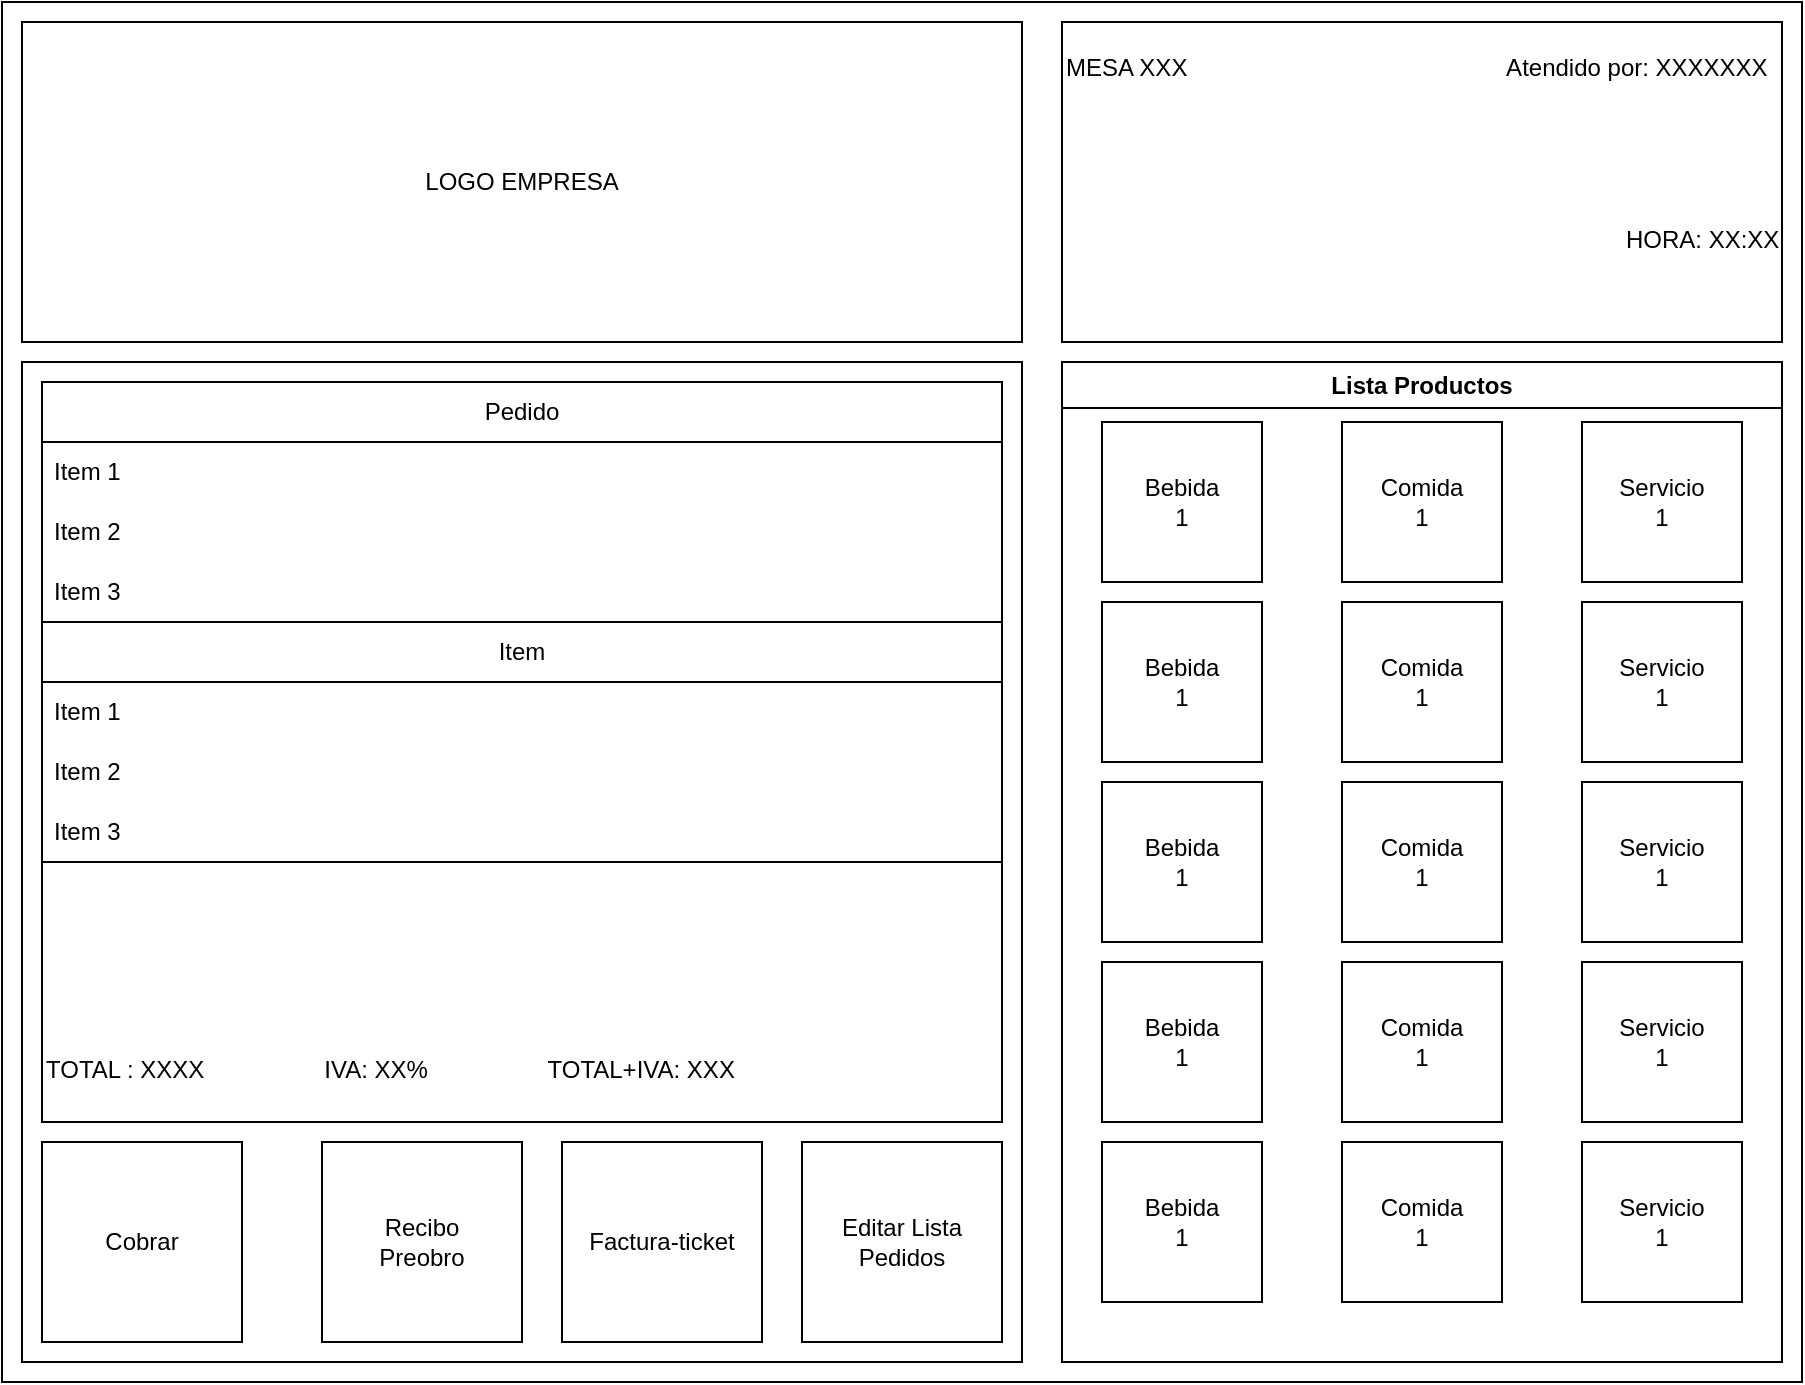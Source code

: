 <mxfile version="25.0.0">
  <diagram name="Página-1" id="6tgcw6o7fmHUCa92gxW-">
    <mxGraphModel dx="1434" dy="746" grid="1" gridSize="10" guides="1" tooltips="1" connect="1" arrows="1" fold="1" page="1" pageScale="1" pageWidth="827" pageHeight="1169" math="0" shadow="0">
      <root>
        <mxCell id="0" />
        <mxCell id="1" parent="0" />
        <mxCell id="gXYHgQvByhNv6nCS-I8w-2" value="" style="rounded=0;whiteSpace=wrap;html=1;" vertex="1" parent="1">
          <mxGeometry x="10" y="30" width="900" height="690" as="geometry" />
        </mxCell>
        <mxCell id="gXYHgQvByhNv6nCS-I8w-7" value="" style="whiteSpace=wrap;html=1;aspect=fixed;" vertex="1" parent="1">
          <mxGeometry x="20" y="210" width="500" height="500" as="geometry" />
        </mxCell>
        <mxCell id="gXYHgQvByhNv6nCS-I8w-47" value="&lt;div&gt;&lt;br&gt;&lt;/div&gt;&lt;div&gt;&lt;br&gt;&lt;/div&gt;&lt;div&gt;&lt;br&gt;&lt;/div&gt;&lt;div&gt;&lt;br&gt;&lt;/div&gt;&lt;div&gt;&lt;br&gt;&lt;/div&gt;&lt;div&gt;&lt;br&gt;&lt;/div&gt;&lt;div&gt;&lt;br&gt;&lt;/div&gt;&lt;div&gt;&lt;br&gt;&lt;/div&gt;&lt;div&gt;&lt;br&gt;&lt;/div&gt;&lt;div&gt;&lt;br&gt;&lt;/div&gt;&lt;div&gt;&lt;br&gt;&lt;/div&gt;&lt;div&gt;&lt;br&gt;&lt;/div&gt;&lt;div&gt;&lt;br&gt;&lt;/div&gt;&lt;div&gt;&lt;br&gt;&lt;/div&gt;&lt;div&gt;&lt;br&gt;&lt;/div&gt;&lt;div&gt;&lt;br&gt;&lt;/div&gt;&lt;div&gt;&lt;br&gt;&lt;/div&gt;&lt;div&gt;&lt;br&gt;&lt;/div&gt;&lt;div&gt;&lt;br&gt;&lt;/div&gt;&lt;div&gt;&lt;br&gt;&lt;/div&gt;&lt;div&gt;&lt;br&gt;&lt;/div&gt;&lt;div&gt;&lt;br&gt;&lt;/div&gt;TOTAL : XXXX&amp;nbsp; &amp;nbsp; &amp;nbsp; &amp;nbsp; &amp;nbsp; &amp;nbsp; &amp;nbsp; &amp;nbsp; &amp;nbsp; IVA: XX%&amp;nbsp; &amp;nbsp; &amp;nbsp; &amp;nbsp; &amp;nbsp; &amp;nbsp; &amp;nbsp; &amp;nbsp; &amp;nbsp; TOTAL+IVA: XXX&amp;nbsp; &amp;nbsp; &amp;nbsp; &amp;nbsp; &amp;nbsp; &amp;nbsp; &amp;nbsp;&amp;nbsp;" style="rounded=0;whiteSpace=wrap;html=1;align=left;" vertex="1" parent="1">
          <mxGeometry x="30" y="220" width="480" height="370" as="geometry" />
        </mxCell>
        <mxCell id="gXYHgQvByhNv6nCS-I8w-8" value="Pedido" style="swimlane;fontStyle=0;childLayout=stackLayout;horizontal=1;startSize=30;horizontalStack=0;resizeParent=1;resizeParentMax=0;resizeLast=0;collapsible=1;marginBottom=0;whiteSpace=wrap;html=1;" vertex="1" parent="1">
          <mxGeometry x="30" y="220" width="480" height="120" as="geometry">
            <mxRectangle x="20" y="50" width="60" height="30" as="alternateBounds" />
          </mxGeometry>
        </mxCell>
        <mxCell id="gXYHgQvByhNv6nCS-I8w-9" value="Item 1" style="text;strokeColor=none;fillColor=none;align=left;verticalAlign=middle;spacingLeft=4;spacingRight=4;overflow=hidden;points=[[0,0.5],[1,0.5]];portConstraint=eastwest;rotatable=0;whiteSpace=wrap;html=1;" vertex="1" parent="gXYHgQvByhNv6nCS-I8w-8">
          <mxGeometry y="30" width="480" height="30" as="geometry" />
        </mxCell>
        <mxCell id="gXYHgQvByhNv6nCS-I8w-10" value="Item 2" style="text;strokeColor=none;fillColor=none;align=left;verticalAlign=middle;spacingLeft=4;spacingRight=4;overflow=hidden;points=[[0,0.5],[1,0.5]];portConstraint=eastwest;rotatable=0;whiteSpace=wrap;html=1;" vertex="1" parent="gXYHgQvByhNv6nCS-I8w-8">
          <mxGeometry y="60" width="480" height="30" as="geometry" />
        </mxCell>
        <mxCell id="gXYHgQvByhNv6nCS-I8w-11" value="Item 3" style="text;strokeColor=none;fillColor=none;align=left;verticalAlign=middle;spacingLeft=4;spacingRight=4;overflow=hidden;points=[[0,0.5],[1,0.5]];portConstraint=eastwest;rotatable=0;whiteSpace=wrap;html=1;" vertex="1" parent="gXYHgQvByhNv6nCS-I8w-8">
          <mxGeometry y="90" width="480" height="30" as="geometry" />
        </mxCell>
        <mxCell id="gXYHgQvByhNv6nCS-I8w-12" value="Item" style="swimlane;fontStyle=0;childLayout=stackLayout;horizontal=1;startSize=30;horizontalStack=0;resizeParent=1;resizeParentMax=0;resizeLast=0;collapsible=1;marginBottom=0;whiteSpace=wrap;html=1;" vertex="1" parent="1">
          <mxGeometry x="30" y="340" width="480" height="120" as="geometry">
            <mxRectangle x="20" y="180" width="60" height="30" as="alternateBounds" />
          </mxGeometry>
        </mxCell>
        <mxCell id="gXYHgQvByhNv6nCS-I8w-13" value="Item 1" style="text;strokeColor=none;fillColor=none;align=left;verticalAlign=middle;spacingLeft=4;spacingRight=4;overflow=hidden;points=[[0,0.5],[1,0.5]];portConstraint=eastwest;rotatable=0;whiteSpace=wrap;html=1;" vertex="1" parent="gXYHgQvByhNv6nCS-I8w-12">
          <mxGeometry y="30" width="480" height="30" as="geometry" />
        </mxCell>
        <mxCell id="gXYHgQvByhNv6nCS-I8w-14" value="Item 2" style="text;strokeColor=none;fillColor=none;align=left;verticalAlign=middle;spacingLeft=4;spacingRight=4;overflow=hidden;points=[[0,0.5],[1,0.5]];portConstraint=eastwest;rotatable=0;whiteSpace=wrap;html=1;" vertex="1" parent="gXYHgQvByhNv6nCS-I8w-12">
          <mxGeometry y="60" width="480" height="30" as="geometry" />
        </mxCell>
        <mxCell id="gXYHgQvByhNv6nCS-I8w-15" value="Item 3" style="text;strokeColor=none;fillColor=none;align=left;verticalAlign=middle;spacingLeft=4;spacingRight=4;overflow=hidden;points=[[0,0.5],[1,0.5]];portConstraint=eastwest;rotatable=0;whiteSpace=wrap;html=1;" vertex="1" parent="gXYHgQvByhNv6nCS-I8w-12">
          <mxGeometry y="90" width="480" height="30" as="geometry" />
        </mxCell>
        <mxCell id="gXYHgQvByhNv6nCS-I8w-16" value="Cobrar" style="whiteSpace=wrap;html=1;aspect=fixed;" vertex="1" parent="1">
          <mxGeometry x="30" y="600" width="100" height="100" as="geometry" />
        </mxCell>
        <mxCell id="gXYHgQvByhNv6nCS-I8w-17" value="Factura-ticket" style="whiteSpace=wrap;html=1;aspect=fixed;" vertex="1" parent="1">
          <mxGeometry x="290" y="600" width="100" height="100" as="geometry" />
        </mxCell>
        <mxCell id="gXYHgQvByhNv6nCS-I8w-18" value="Recibo&lt;div&gt;Preobro&lt;/div&gt;" style="whiteSpace=wrap;html=1;aspect=fixed;" vertex="1" parent="1">
          <mxGeometry x="170" y="600" width="100" height="100" as="geometry" />
        </mxCell>
        <mxCell id="gXYHgQvByhNv6nCS-I8w-19" value="Editar Lista Pedidos" style="whiteSpace=wrap;html=1;aspect=fixed;" vertex="1" parent="1">
          <mxGeometry x="410" y="600" width="100" height="100" as="geometry" />
        </mxCell>
        <mxCell id="gXYHgQvByhNv6nCS-I8w-26" style="edgeStyle=orthogonalEdgeStyle;rounded=0;orthogonalLoop=1;jettySize=auto;html=1;exitX=0.5;exitY=1;exitDx=0;exitDy=0;" edge="1" parent="1" source="gXYHgQvByhNv6nCS-I8w-7" target="gXYHgQvByhNv6nCS-I8w-7">
          <mxGeometry relative="1" as="geometry" />
        </mxCell>
        <mxCell id="gXYHgQvByhNv6nCS-I8w-27" value="Lista Productos" style="swimlane;whiteSpace=wrap;html=1;" vertex="1" parent="1">
          <mxGeometry x="540" y="210" width="360" height="500" as="geometry" />
        </mxCell>
        <mxCell id="gXYHgQvByhNv6nCS-I8w-28" value="Bebida&lt;div&gt;1&lt;/div&gt;" style="whiteSpace=wrap;html=1;aspect=fixed;" vertex="1" parent="gXYHgQvByhNv6nCS-I8w-27">
          <mxGeometry x="20" y="30" width="80" height="80" as="geometry" />
        </mxCell>
        <mxCell id="gXYHgQvByhNv6nCS-I8w-30" value="Bebida&lt;div&gt;1&lt;/div&gt;" style="whiteSpace=wrap;html=1;aspect=fixed;" vertex="1" parent="gXYHgQvByhNv6nCS-I8w-27">
          <mxGeometry x="20" y="300" width="80" height="80" as="geometry" />
        </mxCell>
        <mxCell id="gXYHgQvByhNv6nCS-I8w-29" value="Bebida&lt;div&gt;1&lt;/div&gt;" style="whiteSpace=wrap;html=1;aspect=fixed;" vertex="1" parent="gXYHgQvByhNv6nCS-I8w-27">
          <mxGeometry x="20" y="210" width="80" height="80" as="geometry" />
        </mxCell>
        <mxCell id="gXYHgQvByhNv6nCS-I8w-36" value="Comida&lt;div&gt;1&lt;/div&gt;" style="whiteSpace=wrap;html=1;aspect=fixed;" vertex="1" parent="gXYHgQvByhNv6nCS-I8w-27">
          <mxGeometry x="140" y="390" width="80" height="80" as="geometry" />
        </mxCell>
        <mxCell id="gXYHgQvByhNv6nCS-I8w-33" value="Comida&lt;div&gt;1&lt;/div&gt;" style="whiteSpace=wrap;html=1;aspect=fixed;" vertex="1" parent="gXYHgQvByhNv6nCS-I8w-27">
          <mxGeometry x="140" y="120" width="80" height="80" as="geometry" />
        </mxCell>
        <mxCell id="gXYHgQvByhNv6nCS-I8w-40" value="Servicio&lt;div&gt;1&lt;/div&gt;" style="whiteSpace=wrap;html=1;aspect=fixed;" vertex="1" parent="gXYHgQvByhNv6nCS-I8w-27">
          <mxGeometry x="260" y="210" width="80" height="80" as="geometry" />
        </mxCell>
        <mxCell id="gXYHgQvByhNv6nCS-I8w-41" value="Servicio&lt;div&gt;1&lt;/div&gt;" style="whiteSpace=wrap;html=1;aspect=fixed;" vertex="1" parent="gXYHgQvByhNv6nCS-I8w-27">
          <mxGeometry x="260" y="120" width="80" height="80" as="geometry" />
        </mxCell>
        <mxCell id="gXYHgQvByhNv6nCS-I8w-39" value="Servicio&lt;div&gt;1&lt;/div&gt;" style="whiteSpace=wrap;html=1;aspect=fixed;" vertex="1" parent="gXYHgQvByhNv6nCS-I8w-27">
          <mxGeometry x="260" y="300" width="80" height="80" as="geometry" />
        </mxCell>
        <mxCell id="gXYHgQvByhNv6nCS-I8w-35" value="Bebida&lt;div&gt;1&lt;/div&gt;" style="whiteSpace=wrap;html=1;aspect=fixed;" vertex="1" parent="gXYHgQvByhNv6nCS-I8w-27">
          <mxGeometry x="20" y="120" width="80" height="80" as="geometry" />
        </mxCell>
        <mxCell id="gXYHgQvByhNv6nCS-I8w-37" value="Comida&lt;div&gt;1&lt;/div&gt;" style="whiteSpace=wrap;html=1;aspect=fixed;" vertex="1" parent="gXYHgQvByhNv6nCS-I8w-27">
          <mxGeometry x="140" y="210" width="80" height="80" as="geometry" />
        </mxCell>
        <mxCell id="gXYHgQvByhNv6nCS-I8w-31" value="Bebida&lt;div&gt;1&lt;/div&gt;" style="whiteSpace=wrap;html=1;aspect=fixed;" vertex="1" parent="1">
          <mxGeometry x="560" y="600" width="80" height="80" as="geometry" />
        </mxCell>
        <mxCell id="gXYHgQvByhNv6nCS-I8w-32" value="Servicio&lt;div&gt;1&lt;/div&gt;" style="whiteSpace=wrap;html=1;aspect=fixed;" vertex="1" parent="1">
          <mxGeometry x="800" y="600" width="80" height="80" as="geometry" />
        </mxCell>
        <mxCell id="gXYHgQvByhNv6nCS-I8w-34" value="Comida&lt;div&gt;1&lt;/div&gt;" style="whiteSpace=wrap;html=1;aspect=fixed;" vertex="1" parent="1">
          <mxGeometry x="680" y="240" width="80" height="80" as="geometry" />
        </mxCell>
        <mxCell id="gXYHgQvByhNv6nCS-I8w-38" value="Servicio&lt;div&gt;1&lt;/div&gt;" style="whiteSpace=wrap;html=1;aspect=fixed;" vertex="1" parent="1">
          <mxGeometry x="800" y="240" width="80" height="80" as="geometry" />
        </mxCell>
        <mxCell id="gXYHgQvByhNv6nCS-I8w-42" value="Comida&lt;div&gt;1&lt;/div&gt;" style="whiteSpace=wrap;html=1;aspect=fixed;" vertex="1" parent="1">
          <mxGeometry x="680" y="510" width="80" height="80" as="geometry" />
        </mxCell>
        <mxCell id="gXYHgQvByhNv6nCS-I8w-48" value="LOGO EMPRESA" style="rounded=0;whiteSpace=wrap;html=1;" vertex="1" parent="1">
          <mxGeometry x="20" y="40" width="500" height="160" as="geometry" />
        </mxCell>
        <mxCell id="gXYHgQvByhNv6nCS-I8w-49" value="MESA XXX&amp;nbsp; &amp;nbsp; &amp;nbsp; &amp;nbsp; &amp;nbsp; &amp;nbsp; &amp;nbsp; &amp;nbsp; &amp;nbsp; &amp;nbsp; &amp;nbsp; &amp;nbsp; &amp;nbsp; &amp;nbsp; &amp;nbsp; &amp;nbsp; &amp;nbsp; &amp;nbsp; &amp;nbsp; &amp;nbsp; &amp;nbsp; &amp;nbsp; &amp;nbsp; &amp;nbsp; Atendido por: XXXXXXX&lt;div&gt;&lt;br&gt;&lt;/div&gt;&lt;div&gt;&lt;br&gt;&lt;/div&gt;&lt;div&gt;&lt;br&gt;&lt;/div&gt;&lt;div&gt;&lt;br&gt;&lt;/div&gt;&lt;div&gt;&lt;br&gt;&lt;/div&gt;&lt;blockquote style=&quot;margin: 0 0 0 40px; border: none; padding: 0px;&quot;&gt;&lt;blockquote style=&quot;margin: 0 0 0 40px; border: none; padding: 0px;&quot;&gt;&lt;blockquote style=&quot;margin: 0 0 0 40px; border: none; padding: 0px;&quot;&gt;&lt;blockquote style=&quot;margin: 0 0 0 40px; border: none; padding: 0px;&quot;&gt;&lt;blockquote style=&quot;margin: 0 0 0 40px; border: none; padding: 0px;&quot;&gt;&lt;blockquote style=&quot;margin: 0 0 0 40px; border: none; padding: 0px;&quot;&gt;&lt;blockquote style=&quot;margin: 0 0 0 40px; border: none; padding: 0px;&quot;&gt;&lt;div&gt;HORA: XX:XX&lt;/div&gt;&lt;/blockquote&gt;&lt;/blockquote&gt;&lt;/blockquote&gt;&lt;/blockquote&gt;&lt;/blockquote&gt;&lt;/blockquote&gt;&lt;/blockquote&gt;&lt;div&gt;&lt;br&gt;&lt;/div&gt;&lt;div&gt;&lt;br&gt;&lt;/div&gt;" style="rounded=0;whiteSpace=wrap;html=1;align=left;" vertex="1" parent="1">
          <mxGeometry x="540" y="40" width="360" height="160" as="geometry" />
        </mxCell>
      </root>
    </mxGraphModel>
  </diagram>
</mxfile>
